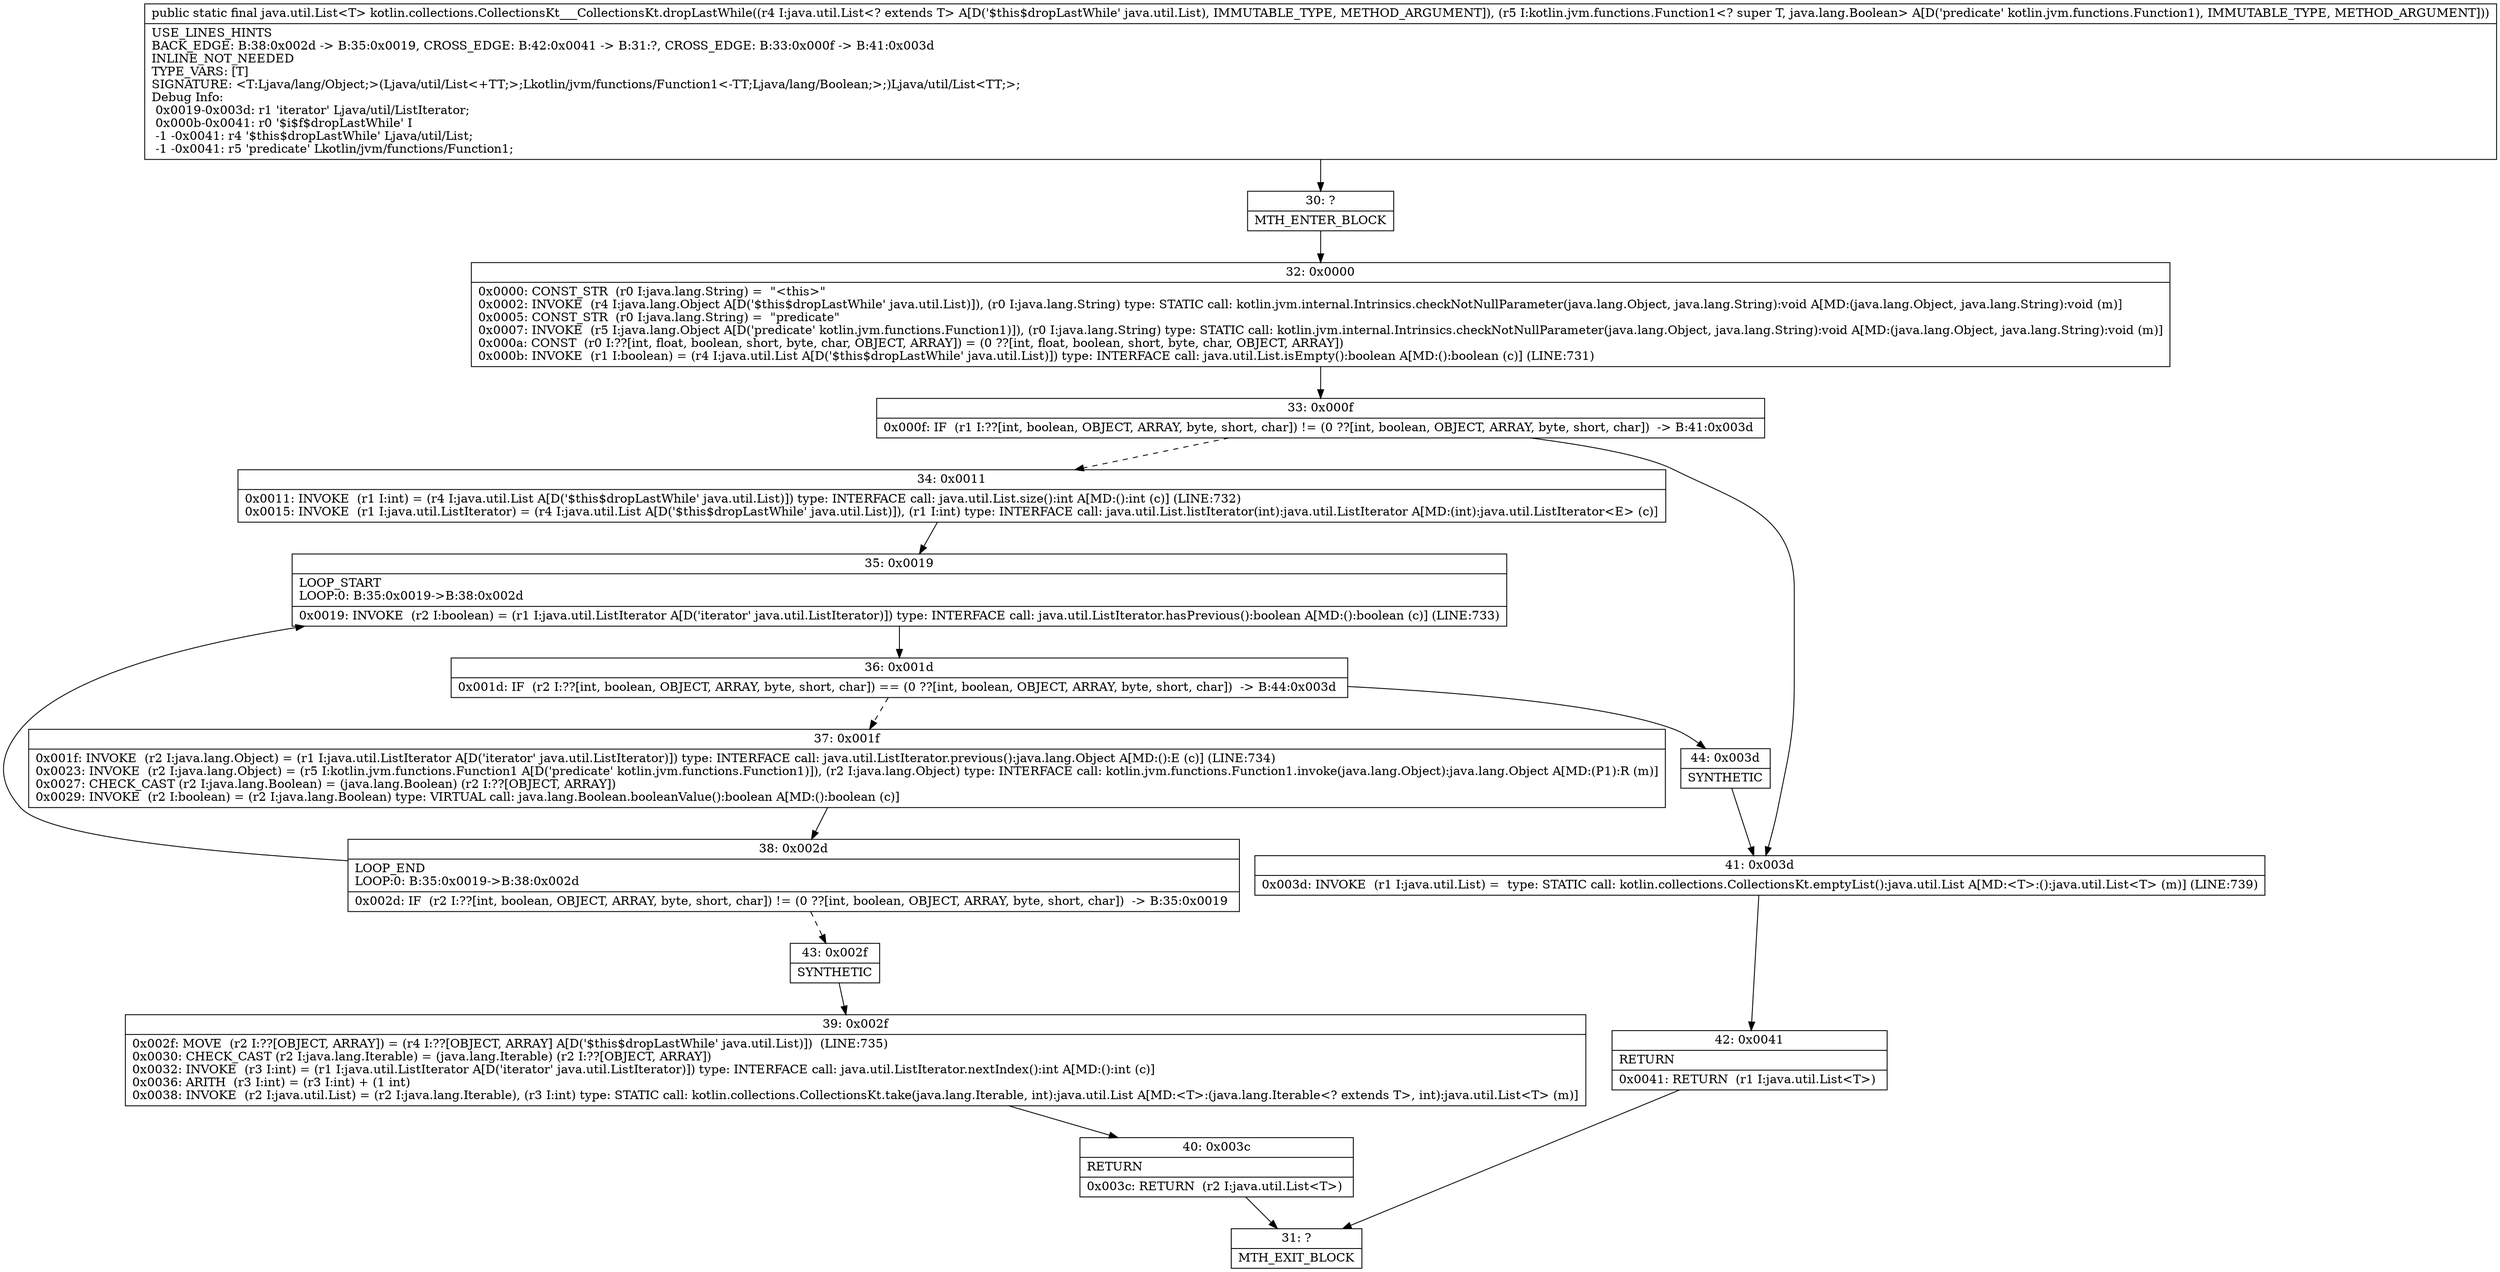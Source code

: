 digraph "CFG forkotlin.collections.CollectionsKt___CollectionsKt.dropLastWhile(Ljava\/util\/List;Lkotlin\/jvm\/functions\/Function1;)Ljava\/util\/List;" {
Node_30 [shape=record,label="{30\:\ ?|MTH_ENTER_BLOCK\l}"];
Node_32 [shape=record,label="{32\:\ 0x0000|0x0000: CONST_STR  (r0 I:java.lang.String) =  \"\<this\>\" \l0x0002: INVOKE  (r4 I:java.lang.Object A[D('$this$dropLastWhile' java.util.List)]), (r0 I:java.lang.String) type: STATIC call: kotlin.jvm.internal.Intrinsics.checkNotNullParameter(java.lang.Object, java.lang.String):void A[MD:(java.lang.Object, java.lang.String):void (m)]\l0x0005: CONST_STR  (r0 I:java.lang.String) =  \"predicate\" \l0x0007: INVOKE  (r5 I:java.lang.Object A[D('predicate' kotlin.jvm.functions.Function1)]), (r0 I:java.lang.String) type: STATIC call: kotlin.jvm.internal.Intrinsics.checkNotNullParameter(java.lang.Object, java.lang.String):void A[MD:(java.lang.Object, java.lang.String):void (m)]\l0x000a: CONST  (r0 I:??[int, float, boolean, short, byte, char, OBJECT, ARRAY]) = (0 ??[int, float, boolean, short, byte, char, OBJECT, ARRAY]) \l0x000b: INVOKE  (r1 I:boolean) = (r4 I:java.util.List A[D('$this$dropLastWhile' java.util.List)]) type: INTERFACE call: java.util.List.isEmpty():boolean A[MD:():boolean (c)] (LINE:731)\l}"];
Node_33 [shape=record,label="{33\:\ 0x000f|0x000f: IF  (r1 I:??[int, boolean, OBJECT, ARRAY, byte, short, char]) != (0 ??[int, boolean, OBJECT, ARRAY, byte, short, char])  \-\> B:41:0x003d \l}"];
Node_34 [shape=record,label="{34\:\ 0x0011|0x0011: INVOKE  (r1 I:int) = (r4 I:java.util.List A[D('$this$dropLastWhile' java.util.List)]) type: INTERFACE call: java.util.List.size():int A[MD:():int (c)] (LINE:732)\l0x0015: INVOKE  (r1 I:java.util.ListIterator) = (r4 I:java.util.List A[D('$this$dropLastWhile' java.util.List)]), (r1 I:int) type: INTERFACE call: java.util.List.listIterator(int):java.util.ListIterator A[MD:(int):java.util.ListIterator\<E\> (c)]\l}"];
Node_35 [shape=record,label="{35\:\ 0x0019|LOOP_START\lLOOP:0: B:35:0x0019\-\>B:38:0x002d\l|0x0019: INVOKE  (r2 I:boolean) = (r1 I:java.util.ListIterator A[D('iterator' java.util.ListIterator)]) type: INTERFACE call: java.util.ListIterator.hasPrevious():boolean A[MD:():boolean (c)] (LINE:733)\l}"];
Node_36 [shape=record,label="{36\:\ 0x001d|0x001d: IF  (r2 I:??[int, boolean, OBJECT, ARRAY, byte, short, char]) == (0 ??[int, boolean, OBJECT, ARRAY, byte, short, char])  \-\> B:44:0x003d \l}"];
Node_37 [shape=record,label="{37\:\ 0x001f|0x001f: INVOKE  (r2 I:java.lang.Object) = (r1 I:java.util.ListIterator A[D('iterator' java.util.ListIterator)]) type: INTERFACE call: java.util.ListIterator.previous():java.lang.Object A[MD:():E (c)] (LINE:734)\l0x0023: INVOKE  (r2 I:java.lang.Object) = (r5 I:kotlin.jvm.functions.Function1 A[D('predicate' kotlin.jvm.functions.Function1)]), (r2 I:java.lang.Object) type: INTERFACE call: kotlin.jvm.functions.Function1.invoke(java.lang.Object):java.lang.Object A[MD:(P1):R (m)]\l0x0027: CHECK_CAST (r2 I:java.lang.Boolean) = (java.lang.Boolean) (r2 I:??[OBJECT, ARRAY]) \l0x0029: INVOKE  (r2 I:boolean) = (r2 I:java.lang.Boolean) type: VIRTUAL call: java.lang.Boolean.booleanValue():boolean A[MD:():boolean (c)]\l}"];
Node_38 [shape=record,label="{38\:\ 0x002d|LOOP_END\lLOOP:0: B:35:0x0019\-\>B:38:0x002d\l|0x002d: IF  (r2 I:??[int, boolean, OBJECT, ARRAY, byte, short, char]) != (0 ??[int, boolean, OBJECT, ARRAY, byte, short, char])  \-\> B:35:0x0019 \l}"];
Node_43 [shape=record,label="{43\:\ 0x002f|SYNTHETIC\l}"];
Node_39 [shape=record,label="{39\:\ 0x002f|0x002f: MOVE  (r2 I:??[OBJECT, ARRAY]) = (r4 I:??[OBJECT, ARRAY] A[D('$this$dropLastWhile' java.util.List)])  (LINE:735)\l0x0030: CHECK_CAST (r2 I:java.lang.Iterable) = (java.lang.Iterable) (r2 I:??[OBJECT, ARRAY]) \l0x0032: INVOKE  (r3 I:int) = (r1 I:java.util.ListIterator A[D('iterator' java.util.ListIterator)]) type: INTERFACE call: java.util.ListIterator.nextIndex():int A[MD:():int (c)]\l0x0036: ARITH  (r3 I:int) = (r3 I:int) + (1 int) \l0x0038: INVOKE  (r2 I:java.util.List) = (r2 I:java.lang.Iterable), (r3 I:int) type: STATIC call: kotlin.collections.CollectionsKt.take(java.lang.Iterable, int):java.util.List A[MD:\<T\>:(java.lang.Iterable\<? extends T\>, int):java.util.List\<T\> (m)]\l}"];
Node_40 [shape=record,label="{40\:\ 0x003c|RETURN\l|0x003c: RETURN  (r2 I:java.util.List\<T\>) \l}"];
Node_31 [shape=record,label="{31\:\ ?|MTH_EXIT_BLOCK\l}"];
Node_44 [shape=record,label="{44\:\ 0x003d|SYNTHETIC\l}"];
Node_41 [shape=record,label="{41\:\ 0x003d|0x003d: INVOKE  (r1 I:java.util.List) =  type: STATIC call: kotlin.collections.CollectionsKt.emptyList():java.util.List A[MD:\<T\>:():java.util.List\<T\> (m)] (LINE:739)\l}"];
Node_42 [shape=record,label="{42\:\ 0x0041|RETURN\l|0x0041: RETURN  (r1 I:java.util.List\<T\>) \l}"];
MethodNode[shape=record,label="{public static final java.util.List\<T\> kotlin.collections.CollectionsKt___CollectionsKt.dropLastWhile((r4 I:java.util.List\<? extends T\> A[D('$this$dropLastWhile' java.util.List), IMMUTABLE_TYPE, METHOD_ARGUMENT]), (r5 I:kotlin.jvm.functions.Function1\<? super T, java.lang.Boolean\> A[D('predicate' kotlin.jvm.functions.Function1), IMMUTABLE_TYPE, METHOD_ARGUMENT]))  | USE_LINES_HINTS\lBACK_EDGE: B:38:0x002d \-\> B:35:0x0019, CROSS_EDGE: B:42:0x0041 \-\> B:31:?, CROSS_EDGE: B:33:0x000f \-\> B:41:0x003d\lINLINE_NOT_NEEDED\lTYPE_VARS: [T]\lSIGNATURE: \<T:Ljava\/lang\/Object;\>(Ljava\/util\/List\<+TT;\>;Lkotlin\/jvm\/functions\/Function1\<\-TT;Ljava\/lang\/Boolean;\>;)Ljava\/util\/List\<TT;\>;\lDebug Info:\l  0x0019\-0x003d: r1 'iterator' Ljava\/util\/ListIterator;\l  0x000b\-0x0041: r0 '$i$f$dropLastWhile' I\l  \-1 \-0x0041: r4 '$this$dropLastWhile' Ljava\/util\/List;\l  \-1 \-0x0041: r5 'predicate' Lkotlin\/jvm\/functions\/Function1;\l}"];
MethodNode -> Node_30;Node_30 -> Node_32;
Node_32 -> Node_33;
Node_33 -> Node_34[style=dashed];
Node_33 -> Node_41;
Node_34 -> Node_35;
Node_35 -> Node_36;
Node_36 -> Node_37[style=dashed];
Node_36 -> Node_44;
Node_37 -> Node_38;
Node_38 -> Node_35;
Node_38 -> Node_43[style=dashed];
Node_43 -> Node_39;
Node_39 -> Node_40;
Node_40 -> Node_31;
Node_44 -> Node_41;
Node_41 -> Node_42;
Node_42 -> Node_31;
}

